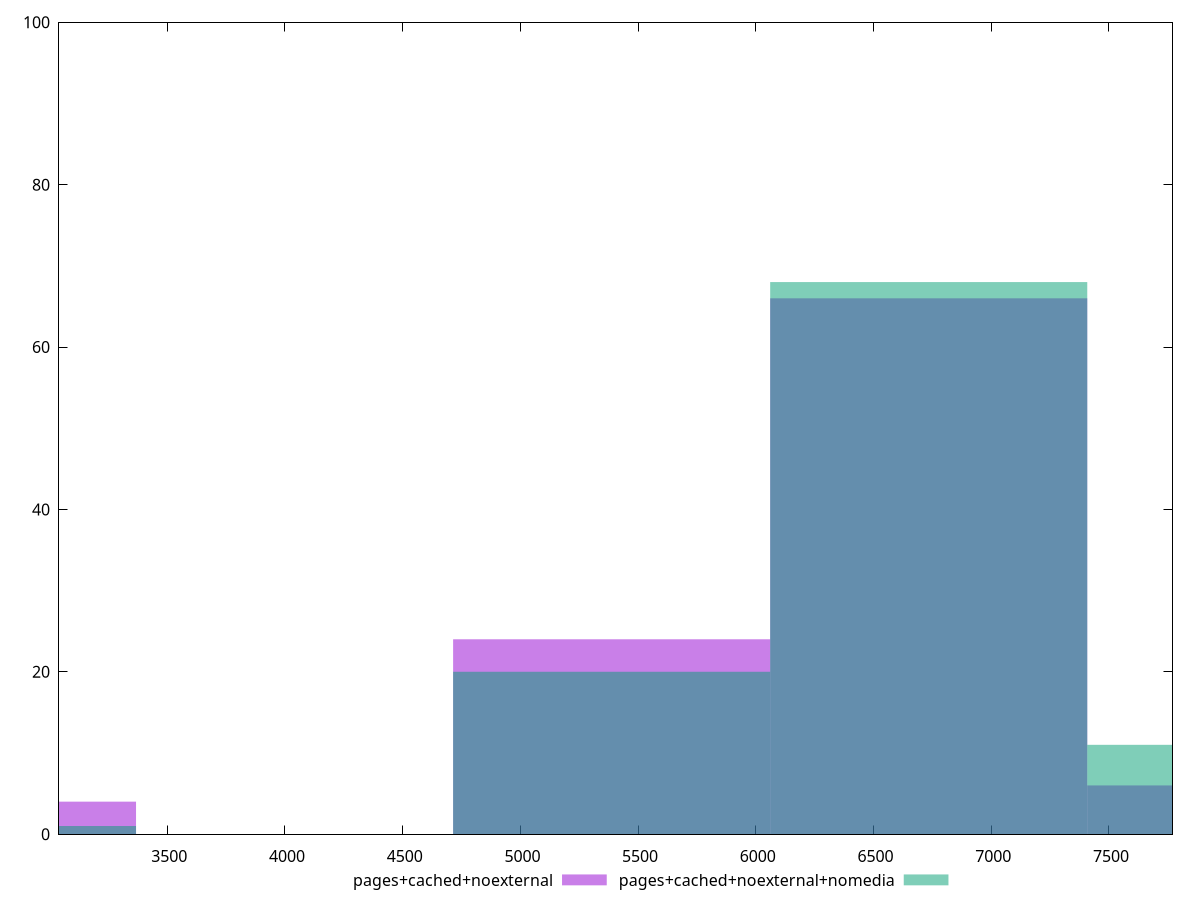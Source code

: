 reset

$pagesCachedNoexternal <<EOF
6734.476296296993 66
5387.581037037594 24
8081.37155555639 6
2693.790518518797 4
EOF

$pagesCachedNoexternalNomedia <<EOF
6734.476296296993 68
8081.37155555639 11
5387.581037037594 20
2693.790518518797 1
EOF

set key outside below
set boxwidth 1346.8952592593985
set xrange [3040:7770]
set yrange [0:100]
set trange [0:100]
set style fill transparent solid 0.5 noborder
set terminal svg size 640, 500 enhanced background rgb 'white'
set output "reprap/unused-javascript/comparison/histogram/2_vs_3.svg"

plot $pagesCachedNoexternal title "pages+cached+noexternal" with boxes, \
     $pagesCachedNoexternalNomedia title "pages+cached+noexternal+nomedia" with boxes

reset
